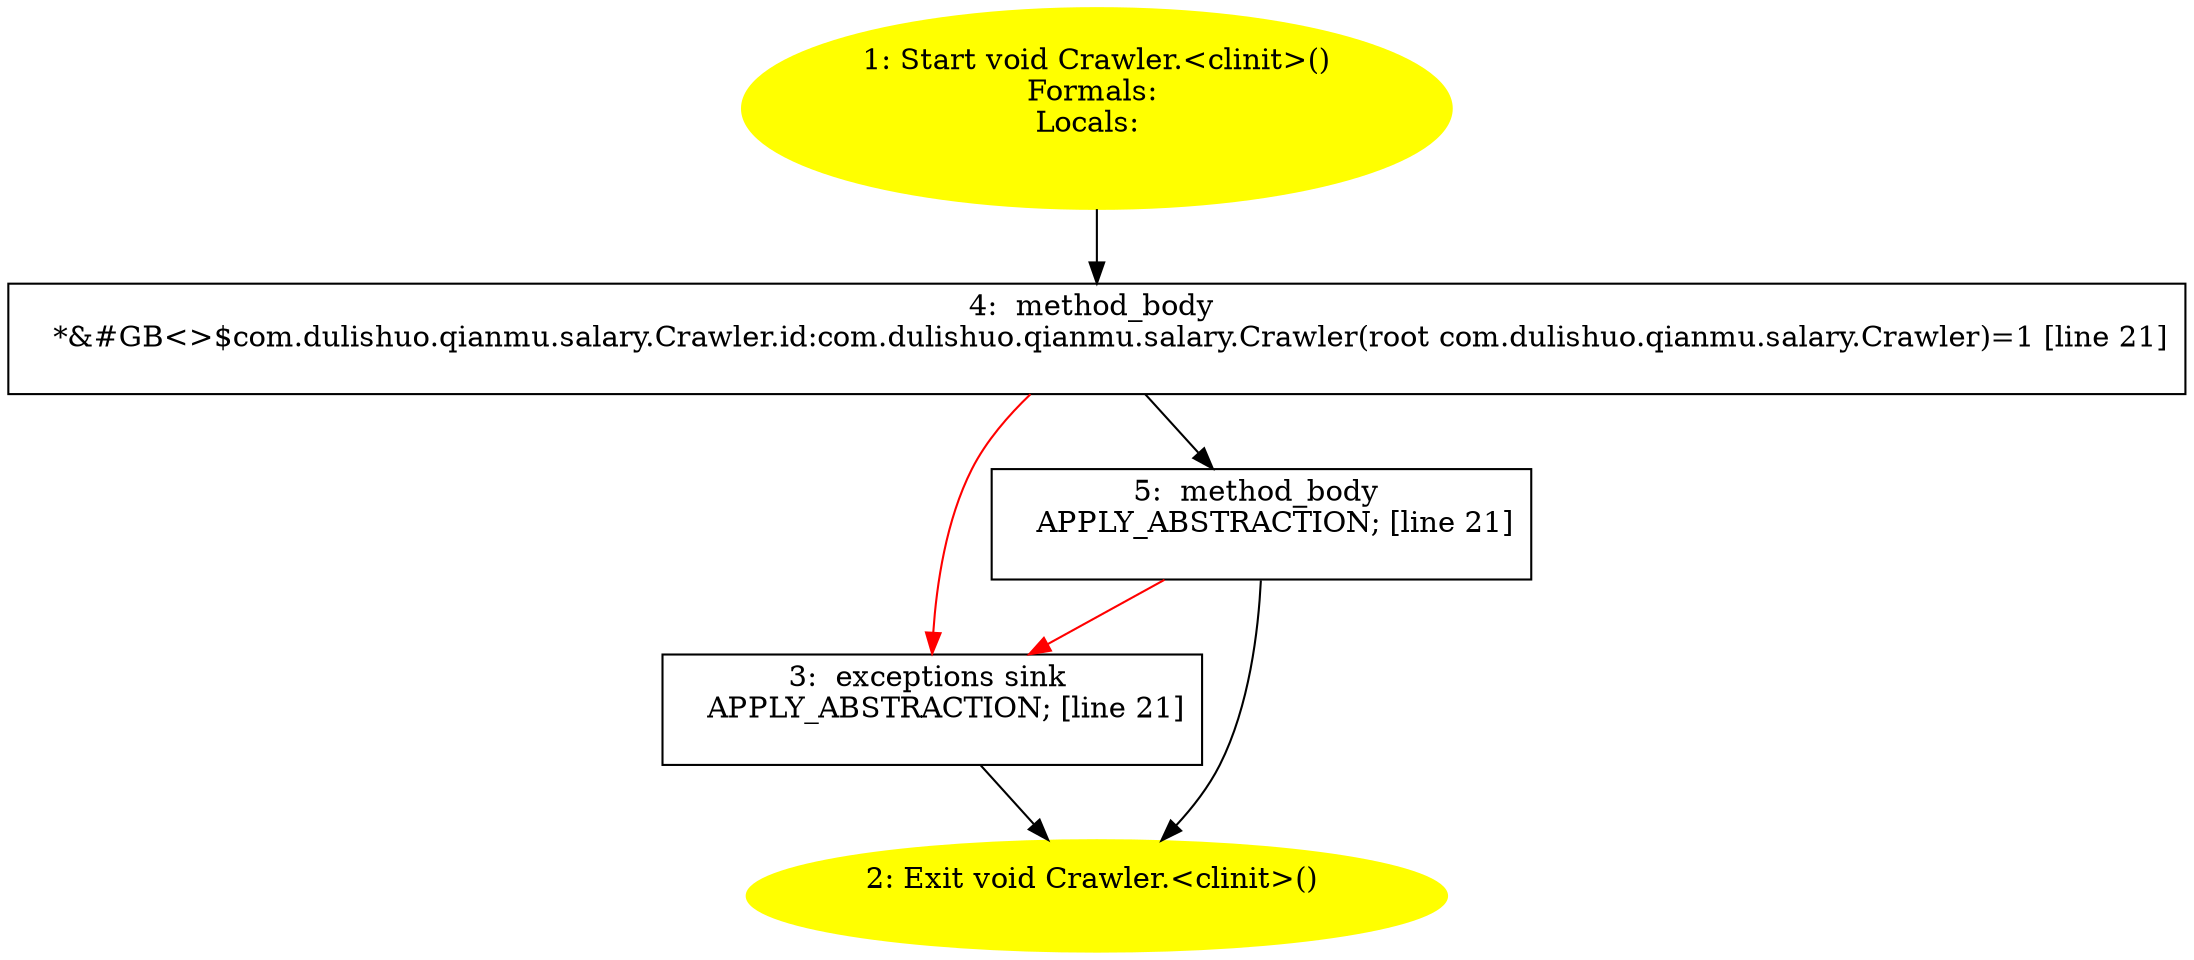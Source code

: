 /* @generated */
digraph cfg {
"com.dulishuo.qianmu.salary.Crawler.<clinit>():void.88d1847923ccc202598ea3ec046b83f5_1" [label="1: Start void Crawler.<clinit>()\nFormals: \nLocals:  \n  " color=yellow style=filled]
	

	 "com.dulishuo.qianmu.salary.Crawler.<clinit>():void.88d1847923ccc202598ea3ec046b83f5_1" -> "com.dulishuo.qianmu.salary.Crawler.<clinit>():void.88d1847923ccc202598ea3ec046b83f5_4" ;
"com.dulishuo.qianmu.salary.Crawler.<clinit>():void.88d1847923ccc202598ea3ec046b83f5_2" [label="2: Exit void Crawler.<clinit>() \n  " color=yellow style=filled]
	

"com.dulishuo.qianmu.salary.Crawler.<clinit>():void.88d1847923ccc202598ea3ec046b83f5_3" [label="3:  exceptions sink \n   APPLY_ABSTRACTION; [line 21]\n " shape="box"]
	

	 "com.dulishuo.qianmu.salary.Crawler.<clinit>():void.88d1847923ccc202598ea3ec046b83f5_3" -> "com.dulishuo.qianmu.salary.Crawler.<clinit>():void.88d1847923ccc202598ea3ec046b83f5_2" ;
"com.dulishuo.qianmu.salary.Crawler.<clinit>():void.88d1847923ccc202598ea3ec046b83f5_4" [label="4:  method_body \n   *&#GB<>$com.dulishuo.qianmu.salary.Crawler.id:com.dulishuo.qianmu.salary.Crawler(root com.dulishuo.qianmu.salary.Crawler)=1 [line 21]\n " shape="box"]
	

	 "com.dulishuo.qianmu.salary.Crawler.<clinit>():void.88d1847923ccc202598ea3ec046b83f5_4" -> "com.dulishuo.qianmu.salary.Crawler.<clinit>():void.88d1847923ccc202598ea3ec046b83f5_5" ;
	 "com.dulishuo.qianmu.salary.Crawler.<clinit>():void.88d1847923ccc202598ea3ec046b83f5_4" -> "com.dulishuo.qianmu.salary.Crawler.<clinit>():void.88d1847923ccc202598ea3ec046b83f5_3" [color="red" ];
"com.dulishuo.qianmu.salary.Crawler.<clinit>():void.88d1847923ccc202598ea3ec046b83f5_5" [label="5:  method_body \n   APPLY_ABSTRACTION; [line 21]\n " shape="box"]
	

	 "com.dulishuo.qianmu.salary.Crawler.<clinit>():void.88d1847923ccc202598ea3ec046b83f5_5" -> "com.dulishuo.qianmu.salary.Crawler.<clinit>():void.88d1847923ccc202598ea3ec046b83f5_2" ;
	 "com.dulishuo.qianmu.salary.Crawler.<clinit>():void.88d1847923ccc202598ea3ec046b83f5_5" -> "com.dulishuo.qianmu.salary.Crawler.<clinit>():void.88d1847923ccc202598ea3ec046b83f5_3" [color="red" ];
}
